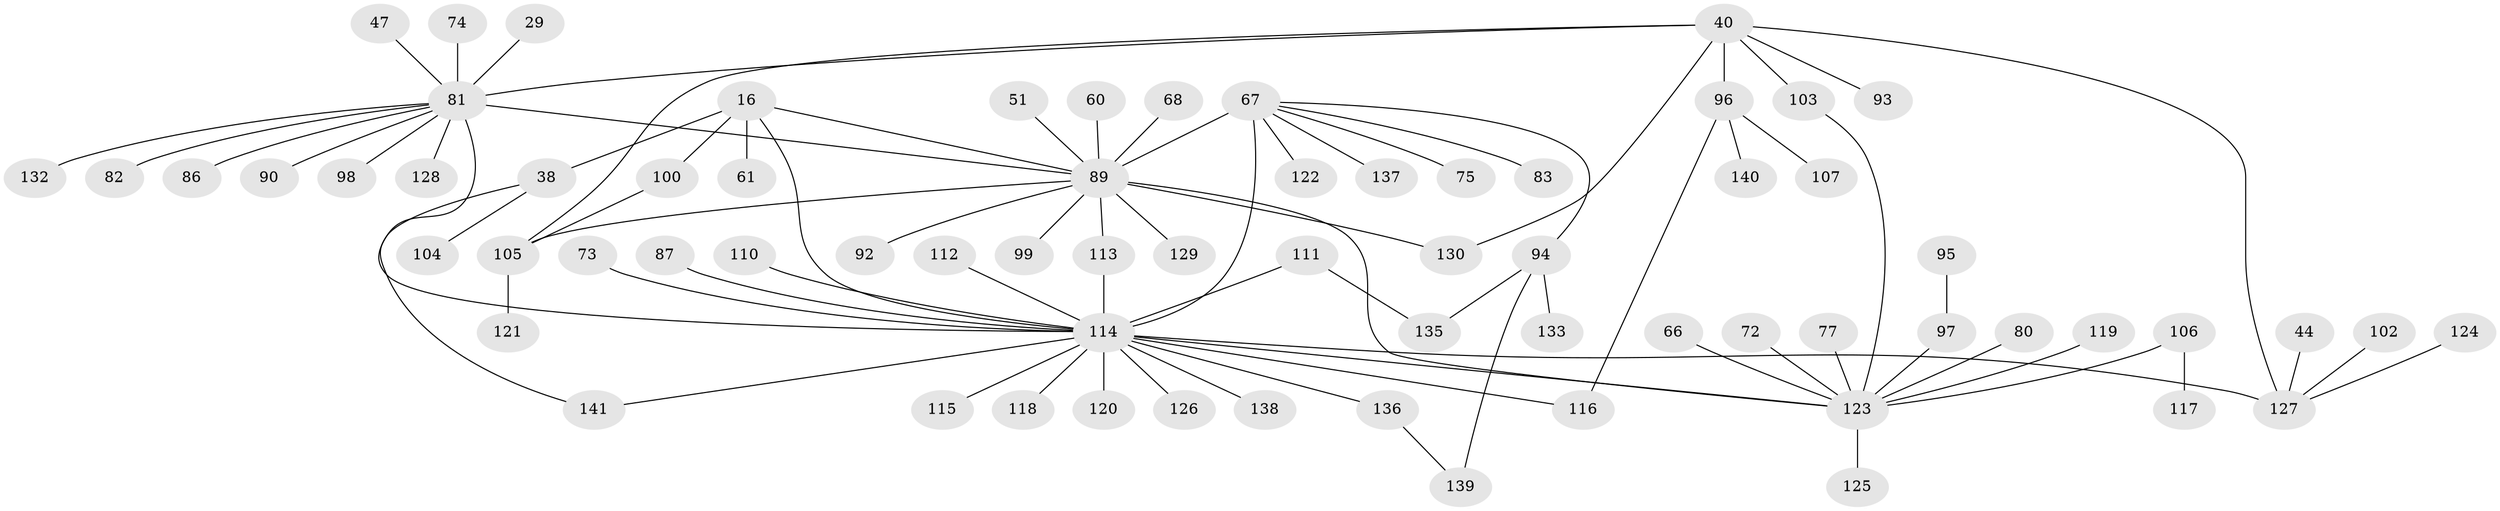 // original degree distribution, {7: 0.02127659574468085, 5: 0.028368794326241134, 3: 0.15602836879432624, 2: 0.2624113475177305, 6: 0.04964539007092199, 4: 0.07092198581560284, 10: 0.0070921985815602835, 1: 0.40425531914893614}
// Generated by graph-tools (version 1.1) at 2025/41/03/09/25 04:41:05]
// undirected, 70 vertices, 82 edges
graph export_dot {
graph [start="1"]
  node [color=gray90,style=filled];
  16 [super="+5"];
  29;
  38 [super="+25"];
  40 [super="+19+14"];
  44;
  47;
  51 [super="+42"];
  60;
  61;
  66;
  67 [super="+36+28"];
  68;
  72 [super="+62"];
  73;
  74 [super="+35"];
  75;
  77;
  80;
  81 [super="+78+79+37"];
  82;
  83;
  86;
  87;
  89 [super="+32+23+65"];
  90 [super="+59"];
  92;
  93;
  94;
  95;
  96;
  97 [super="+53"];
  98 [super="+54"];
  99;
  100 [super="+56"];
  102;
  103 [super="+50+55"];
  104;
  105 [super="+91"];
  106 [super="+64"];
  107;
  110;
  111;
  112;
  113;
  114 [super="+84+71+101"];
  115;
  116;
  117;
  118;
  119 [super="+7+109"];
  120;
  121;
  122;
  123 [super="+15+17+33"];
  124;
  125;
  126;
  127 [super="+18"];
  128;
  129;
  130;
  132;
  133;
  135;
  136 [super="+131+134"];
  137 [super="+34"];
  138 [super="+24"];
  139;
  140;
  141;
  16 -- 89;
  16 -- 61;
  16 -- 38 [weight=2];
  16 -- 114 [weight=2];
  16 -- 100;
  29 -- 81;
  38 -- 104;
  38 -- 141;
  40 -- 93;
  40 -- 130;
  40 -- 103;
  40 -- 96;
  40 -- 127 [weight=2];
  40 -- 81 [weight=2];
  40 -- 105;
  44 -- 127;
  47 -- 81;
  51 -- 89;
  60 -- 89;
  66 -- 123;
  67 -- 89 [weight=3];
  67 -- 94;
  67 -- 75;
  67 -- 83;
  67 -- 122;
  67 -- 114 [weight=3];
  67 -- 137;
  68 -- 89;
  72 -- 123;
  73 -- 114;
  74 -- 81;
  77 -- 123;
  80 -- 123;
  81 -- 82;
  81 -- 89 [weight=3];
  81 -- 128;
  81 -- 98;
  81 -- 132;
  81 -- 114;
  81 -- 86;
  81 -- 90;
  87 -- 114;
  89 -- 130;
  89 -- 129;
  89 -- 92;
  89 -- 113;
  89 -- 99;
  89 -- 105;
  89 -- 123 [weight=2];
  94 -- 133;
  94 -- 139;
  94 -- 135;
  95 -- 97;
  96 -- 107;
  96 -- 140;
  96 -- 116;
  97 -- 123;
  100 -- 105;
  102 -- 127;
  103 -- 123;
  105 -- 121;
  106 -- 117;
  106 -- 123;
  110 -- 114;
  111 -- 135;
  111 -- 114;
  112 -- 114;
  113 -- 114;
  114 -- 116;
  114 -- 127;
  114 -- 136;
  114 -- 138;
  114 -- 141;
  114 -- 115;
  114 -- 118;
  114 -- 120;
  114 -- 123;
  114 -- 126;
  119 -- 123 [weight=2];
  123 -- 125;
  124 -- 127;
  136 -- 139;
}
